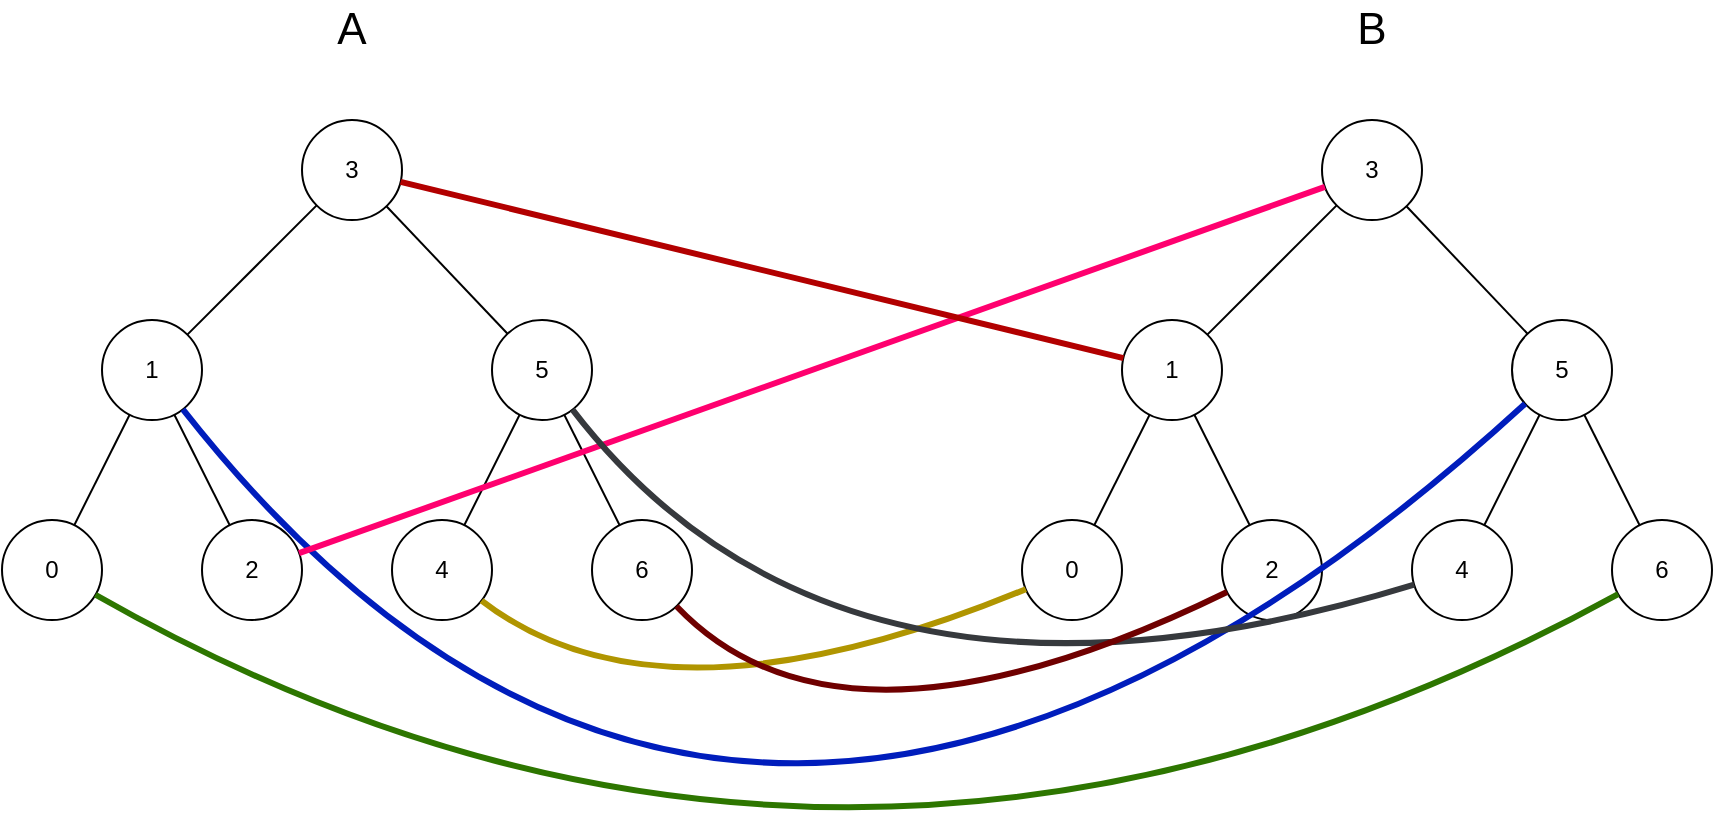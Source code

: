 <mxfile version="20.8.16" type="device"><diagram name="Page-1" id="XtLxVLZjbir1pLWrPofs"><mxGraphModel dx="1434" dy="969" grid="1" gridSize="10" guides="1" tooltips="1" connect="1" arrows="1" fold="1" page="1" pageScale="1" pageWidth="850" pageHeight="1100" math="0" shadow="0"><root><mxCell id="0"/><mxCell id="1" parent="0"/><mxCell id="TK4S2It5wgBxtZBaVFBN-1" value="0" style="ellipse;whiteSpace=wrap;html=1;aspect=fixed;" parent="1" vertex="1"><mxGeometry x="130" y="550" width="50" height="50" as="geometry"/></mxCell><mxCell id="TK4S2It5wgBxtZBaVFBN-6" value="2" style="ellipse;whiteSpace=wrap;html=1;aspect=fixed;" parent="1" vertex="1"><mxGeometry x="230" y="550" width="50" height="50" as="geometry"/></mxCell><mxCell id="TK4S2It5wgBxtZBaVFBN-7" value="1" style="ellipse;whiteSpace=wrap;html=1;aspect=fixed;" parent="1" vertex="1"><mxGeometry x="180" y="450" width="50" height="50" as="geometry"/></mxCell><mxCell id="TK4S2It5wgBxtZBaVFBN-9" value="3" style="ellipse;whiteSpace=wrap;html=1;aspect=fixed;" parent="1" vertex="1"><mxGeometry x="280" y="350" width="50" height="50" as="geometry"/></mxCell><mxCell id="TK4S2It5wgBxtZBaVFBN-10" value="5" style="ellipse;whiteSpace=wrap;html=1;aspect=fixed;" parent="1" vertex="1"><mxGeometry x="375" y="450" width="50" height="50" as="geometry"/></mxCell><mxCell id="TK4S2It5wgBxtZBaVFBN-11" value="4" style="ellipse;whiteSpace=wrap;html=1;aspect=fixed;" parent="1" vertex="1"><mxGeometry x="325" y="550" width="50" height="50" as="geometry"/></mxCell><mxCell id="TK4S2It5wgBxtZBaVFBN-15" value="" style="endArrow=none;html=1;rounded=0;" parent="1" source="TK4S2It5wgBxtZBaVFBN-7" target="TK4S2It5wgBxtZBaVFBN-9" edge="1"><mxGeometry width="50" height="50" relative="1" as="geometry"><mxPoint x="390" y="550" as="sourcePoint"/><mxPoint x="440" y="500" as="targetPoint"/></mxGeometry></mxCell><mxCell id="TK4S2It5wgBxtZBaVFBN-16" value="" style="endArrow=none;html=1;rounded=0;" parent="1" source="TK4S2It5wgBxtZBaVFBN-10" target="TK4S2It5wgBxtZBaVFBN-9" edge="1"><mxGeometry width="50" height="50" relative="1" as="geometry"><mxPoint x="223" y="467" as="sourcePoint"/><mxPoint x="287" y="403" as="targetPoint"/></mxGeometry></mxCell><mxCell id="TK4S2It5wgBxtZBaVFBN-17" value="" style="endArrow=none;html=1;rounded=0;" parent="1" source="TK4S2It5wgBxtZBaVFBN-11" target="TK4S2It5wgBxtZBaVFBN-10" edge="1"><mxGeometry width="50" height="50" relative="1" as="geometry"><mxPoint x="387" y="467" as="sourcePoint"/><mxPoint x="323" y="403" as="targetPoint"/></mxGeometry></mxCell><mxCell id="TK4S2It5wgBxtZBaVFBN-18" value="" style="endArrow=none;html=1;rounded=0;" parent="1" source="TK4S2It5wgBxtZBaVFBN-6" target="TK4S2It5wgBxtZBaVFBN-7" edge="1"><mxGeometry width="50" height="50" relative="1" as="geometry"><mxPoint x="358" y="564" as="sourcePoint"/><mxPoint x="392" y="506" as="targetPoint"/></mxGeometry></mxCell><mxCell id="TK4S2It5wgBxtZBaVFBN-19" value="" style="endArrow=none;html=1;rounded=0;" parent="1" source="TK4S2It5wgBxtZBaVFBN-1" target="TK4S2It5wgBxtZBaVFBN-7" edge="1"><mxGeometry width="50" height="50" relative="1" as="geometry"><mxPoint x="244" y="563" as="sourcePoint"/><mxPoint x="216" y="507" as="targetPoint"/></mxGeometry></mxCell><mxCell id="TK4S2It5wgBxtZBaVFBN-20" value="6" style="ellipse;whiteSpace=wrap;html=1;aspect=fixed;" parent="1" vertex="1"><mxGeometry x="425" y="550" width="50" height="50" as="geometry"/></mxCell><mxCell id="TK4S2It5wgBxtZBaVFBN-21" value="" style="endArrow=none;html=1;rounded=0;" parent="1" source="TK4S2It5wgBxtZBaVFBN-10" target="TK4S2It5wgBxtZBaVFBN-20" edge="1"><mxGeometry width="50" height="50" relative="1" as="geometry"><mxPoint x="390" y="550" as="sourcePoint"/><mxPoint x="440" y="500" as="targetPoint"/></mxGeometry></mxCell><mxCell id="TK4S2It5wgBxtZBaVFBN-34" value="0" style="ellipse;whiteSpace=wrap;html=1;aspect=fixed;" parent="1" vertex="1"><mxGeometry x="640" y="550" width="50" height="50" as="geometry"/></mxCell><mxCell id="TK4S2It5wgBxtZBaVFBN-35" value="2" style="ellipse;whiteSpace=wrap;html=1;aspect=fixed;" parent="1" vertex="1"><mxGeometry x="740" y="550" width="50" height="50" as="geometry"/></mxCell><mxCell id="TK4S2It5wgBxtZBaVFBN-36" value="1" style="ellipse;whiteSpace=wrap;html=1;aspect=fixed;" parent="1" vertex="1"><mxGeometry x="690" y="450" width="50" height="50" as="geometry"/></mxCell><mxCell id="TK4S2It5wgBxtZBaVFBN-37" value="3" style="ellipse;whiteSpace=wrap;html=1;aspect=fixed;" parent="1" vertex="1"><mxGeometry x="790" y="350" width="50" height="50" as="geometry"/></mxCell><mxCell id="TK4S2It5wgBxtZBaVFBN-38" value="5" style="ellipse;whiteSpace=wrap;html=1;aspect=fixed;" parent="1" vertex="1"><mxGeometry x="885" y="450" width="50" height="50" as="geometry"/></mxCell><mxCell id="TK4S2It5wgBxtZBaVFBN-39" value="4" style="ellipse;whiteSpace=wrap;html=1;aspect=fixed;" parent="1" vertex="1"><mxGeometry x="835" y="550" width="50" height="50" as="geometry"/></mxCell><mxCell id="TK4S2It5wgBxtZBaVFBN-40" value="" style="endArrow=none;html=1;rounded=0;" parent="1" source="TK4S2It5wgBxtZBaVFBN-36" target="TK4S2It5wgBxtZBaVFBN-37" edge="1"><mxGeometry width="50" height="50" relative="1" as="geometry"><mxPoint x="900" y="550" as="sourcePoint"/><mxPoint x="950" y="500" as="targetPoint"/></mxGeometry></mxCell><mxCell id="TK4S2It5wgBxtZBaVFBN-41" value="" style="endArrow=none;html=1;rounded=0;" parent="1" source="TK4S2It5wgBxtZBaVFBN-38" target="TK4S2It5wgBxtZBaVFBN-37" edge="1"><mxGeometry width="50" height="50" relative="1" as="geometry"><mxPoint x="733" y="467" as="sourcePoint"/><mxPoint x="797" y="403" as="targetPoint"/></mxGeometry></mxCell><mxCell id="TK4S2It5wgBxtZBaVFBN-42" value="" style="endArrow=none;html=1;rounded=0;" parent="1" source="TK4S2It5wgBxtZBaVFBN-39" target="TK4S2It5wgBxtZBaVFBN-38" edge="1"><mxGeometry width="50" height="50" relative="1" as="geometry"><mxPoint x="897" y="467" as="sourcePoint"/><mxPoint x="833" y="403" as="targetPoint"/></mxGeometry></mxCell><mxCell id="TK4S2It5wgBxtZBaVFBN-43" value="" style="endArrow=none;html=1;rounded=0;" parent="1" source="TK4S2It5wgBxtZBaVFBN-35" target="TK4S2It5wgBxtZBaVFBN-36" edge="1"><mxGeometry width="50" height="50" relative="1" as="geometry"><mxPoint x="868" y="564" as="sourcePoint"/><mxPoint x="902" y="506" as="targetPoint"/></mxGeometry></mxCell><mxCell id="TK4S2It5wgBxtZBaVFBN-44" value="" style="endArrow=none;html=1;rounded=0;" parent="1" source="TK4S2It5wgBxtZBaVFBN-34" target="TK4S2It5wgBxtZBaVFBN-36" edge="1"><mxGeometry width="50" height="50" relative="1" as="geometry"><mxPoint x="754" y="563" as="sourcePoint"/><mxPoint x="726" y="507" as="targetPoint"/></mxGeometry></mxCell><mxCell id="TK4S2It5wgBxtZBaVFBN-45" value="6" style="ellipse;whiteSpace=wrap;html=1;aspect=fixed;" parent="1" vertex="1"><mxGeometry x="935" y="550" width="50" height="50" as="geometry"/></mxCell><mxCell id="TK4S2It5wgBxtZBaVFBN-46" value="" style="endArrow=none;html=1;rounded=0;" parent="1" source="TK4S2It5wgBxtZBaVFBN-38" target="TK4S2It5wgBxtZBaVFBN-45" edge="1"><mxGeometry width="50" height="50" relative="1" as="geometry"><mxPoint x="900" y="550" as="sourcePoint"/><mxPoint x="950" y="500" as="targetPoint"/></mxGeometry></mxCell><mxCell id="TK4S2It5wgBxtZBaVFBN-48" value="" style="endArrow=none;html=1;strokeWidth=3;rounded=0;curved=1;fillColor=#0050ef;strokeColor=#001DBC;" parent="1" source="TK4S2It5wgBxtZBaVFBN-7" target="TK4S2It5wgBxtZBaVFBN-38" edge="1"><mxGeometry width="50" height="50" relative="1" as="geometry"><mxPoint x="430" y="550" as="sourcePoint"/><mxPoint x="480" y="500" as="targetPoint"/><Array as="points"><mxPoint x="500" y="850"/></Array></mxGeometry></mxCell><mxCell id="TK4S2It5wgBxtZBaVFBN-49" value="" style="endArrow=none;html=1;strokeWidth=3;rounded=0;curved=1;fillColor=#fad9d5;strokeColor=#ff006f;" parent="1" source="TK4S2It5wgBxtZBaVFBN-6" target="TK4S2It5wgBxtZBaVFBN-37" edge="1"><mxGeometry width="50" height="50" relative="1" as="geometry"><mxPoint x="430" y="550" as="sourcePoint"/><mxPoint x="480" y="500" as="targetPoint"/></mxGeometry></mxCell><mxCell id="TK4S2It5wgBxtZBaVFBN-50" value="" style="endArrow=none;html=1;strokeWidth=3;rounded=0;curved=1;fillColor=#e51400;strokeColor=#B20000;" parent="1" source="TK4S2It5wgBxtZBaVFBN-9" target="TK4S2It5wgBxtZBaVFBN-36" edge="1"><mxGeometry width="50" height="50" relative="1" as="geometry"><mxPoint x="430" y="550" as="sourcePoint"/><mxPoint x="480" y="500" as="targetPoint"/></mxGeometry></mxCell><mxCell id="TK4S2It5wgBxtZBaVFBN-51" value="" style="endArrow=none;html=1;strokeWidth=3;rounded=0;curved=1;fillColor=#e3c800;strokeColor=#B09500;" parent="1" source="TK4S2It5wgBxtZBaVFBN-11" target="TK4S2It5wgBxtZBaVFBN-34" edge="1"><mxGeometry width="50" height="50" relative="1" as="geometry"><mxPoint x="430" y="550" as="sourcePoint"/><mxPoint x="480" y="520" as="targetPoint"/><Array as="points"><mxPoint x="460" y="660"/></Array></mxGeometry></mxCell><mxCell id="TK4S2It5wgBxtZBaVFBN-53" value="" style="endArrow=none;html=1;strokeWidth=3;rounded=0;curved=1;fillColor=#ffff88;strokeColor=#36393d;" parent="1" source="TK4S2It5wgBxtZBaVFBN-10" target="TK4S2It5wgBxtZBaVFBN-39" edge="1"><mxGeometry width="50" height="50" relative="1" as="geometry"><mxPoint x="430" y="550" as="sourcePoint"/><mxPoint x="480" y="500" as="targetPoint"/><Array as="points"><mxPoint x="550" y="670"/></Array></mxGeometry></mxCell><mxCell id="TK4S2It5wgBxtZBaVFBN-54" value="" style="endArrow=none;html=1;strokeWidth=3;fillColor=#a20025;strokeColor=#6F0000;curved=1;" parent="1" source="TK4S2It5wgBxtZBaVFBN-20" target="TK4S2It5wgBxtZBaVFBN-35" edge="1"><mxGeometry width="50" height="50" relative="1" as="geometry"><mxPoint x="430" y="550" as="sourcePoint"/><mxPoint x="480" y="500" as="targetPoint"/><Array as="points"><mxPoint x="550" y="680"/></Array></mxGeometry></mxCell><mxCell id="qd__LloNMrdxU8SXsz2h-1" value="" style="endArrow=none;html=1;strokeWidth=3;curved=1;fillColor=#60a917;strokeColor=#2D7600;" parent="1" source="TK4S2It5wgBxtZBaVFBN-1" target="TK4S2It5wgBxtZBaVFBN-45" edge="1"><mxGeometry width="50" height="50" relative="1" as="geometry"><mxPoint x="490" y="560" as="sourcePoint"/><mxPoint x="540" y="510" as="targetPoint"/><Array as="points"><mxPoint x="550" y="800"/></Array></mxGeometry></mxCell><mxCell id="tq5L1RWi1muJnN_RKnBd-1" value="&lt;font style=&quot;font-size: 22px;&quot;&gt;A&lt;/font&gt;" style="text;html=1;strokeColor=none;fillColor=none;align=center;verticalAlign=middle;whiteSpace=wrap;rounded=0;" parent="1" vertex="1"><mxGeometry x="275" y="290" width="60" height="30" as="geometry"/></mxCell><mxCell id="tq5L1RWi1muJnN_RKnBd-2" value="&lt;font style=&quot;font-size: 22px;&quot;&gt;B&lt;/font&gt;" style="text;html=1;strokeColor=none;fillColor=none;align=center;verticalAlign=middle;whiteSpace=wrap;rounded=0;" parent="1" vertex="1"><mxGeometry x="785" y="290" width="60" height="30" as="geometry"/></mxCell></root></mxGraphModel></diagram></mxfile>